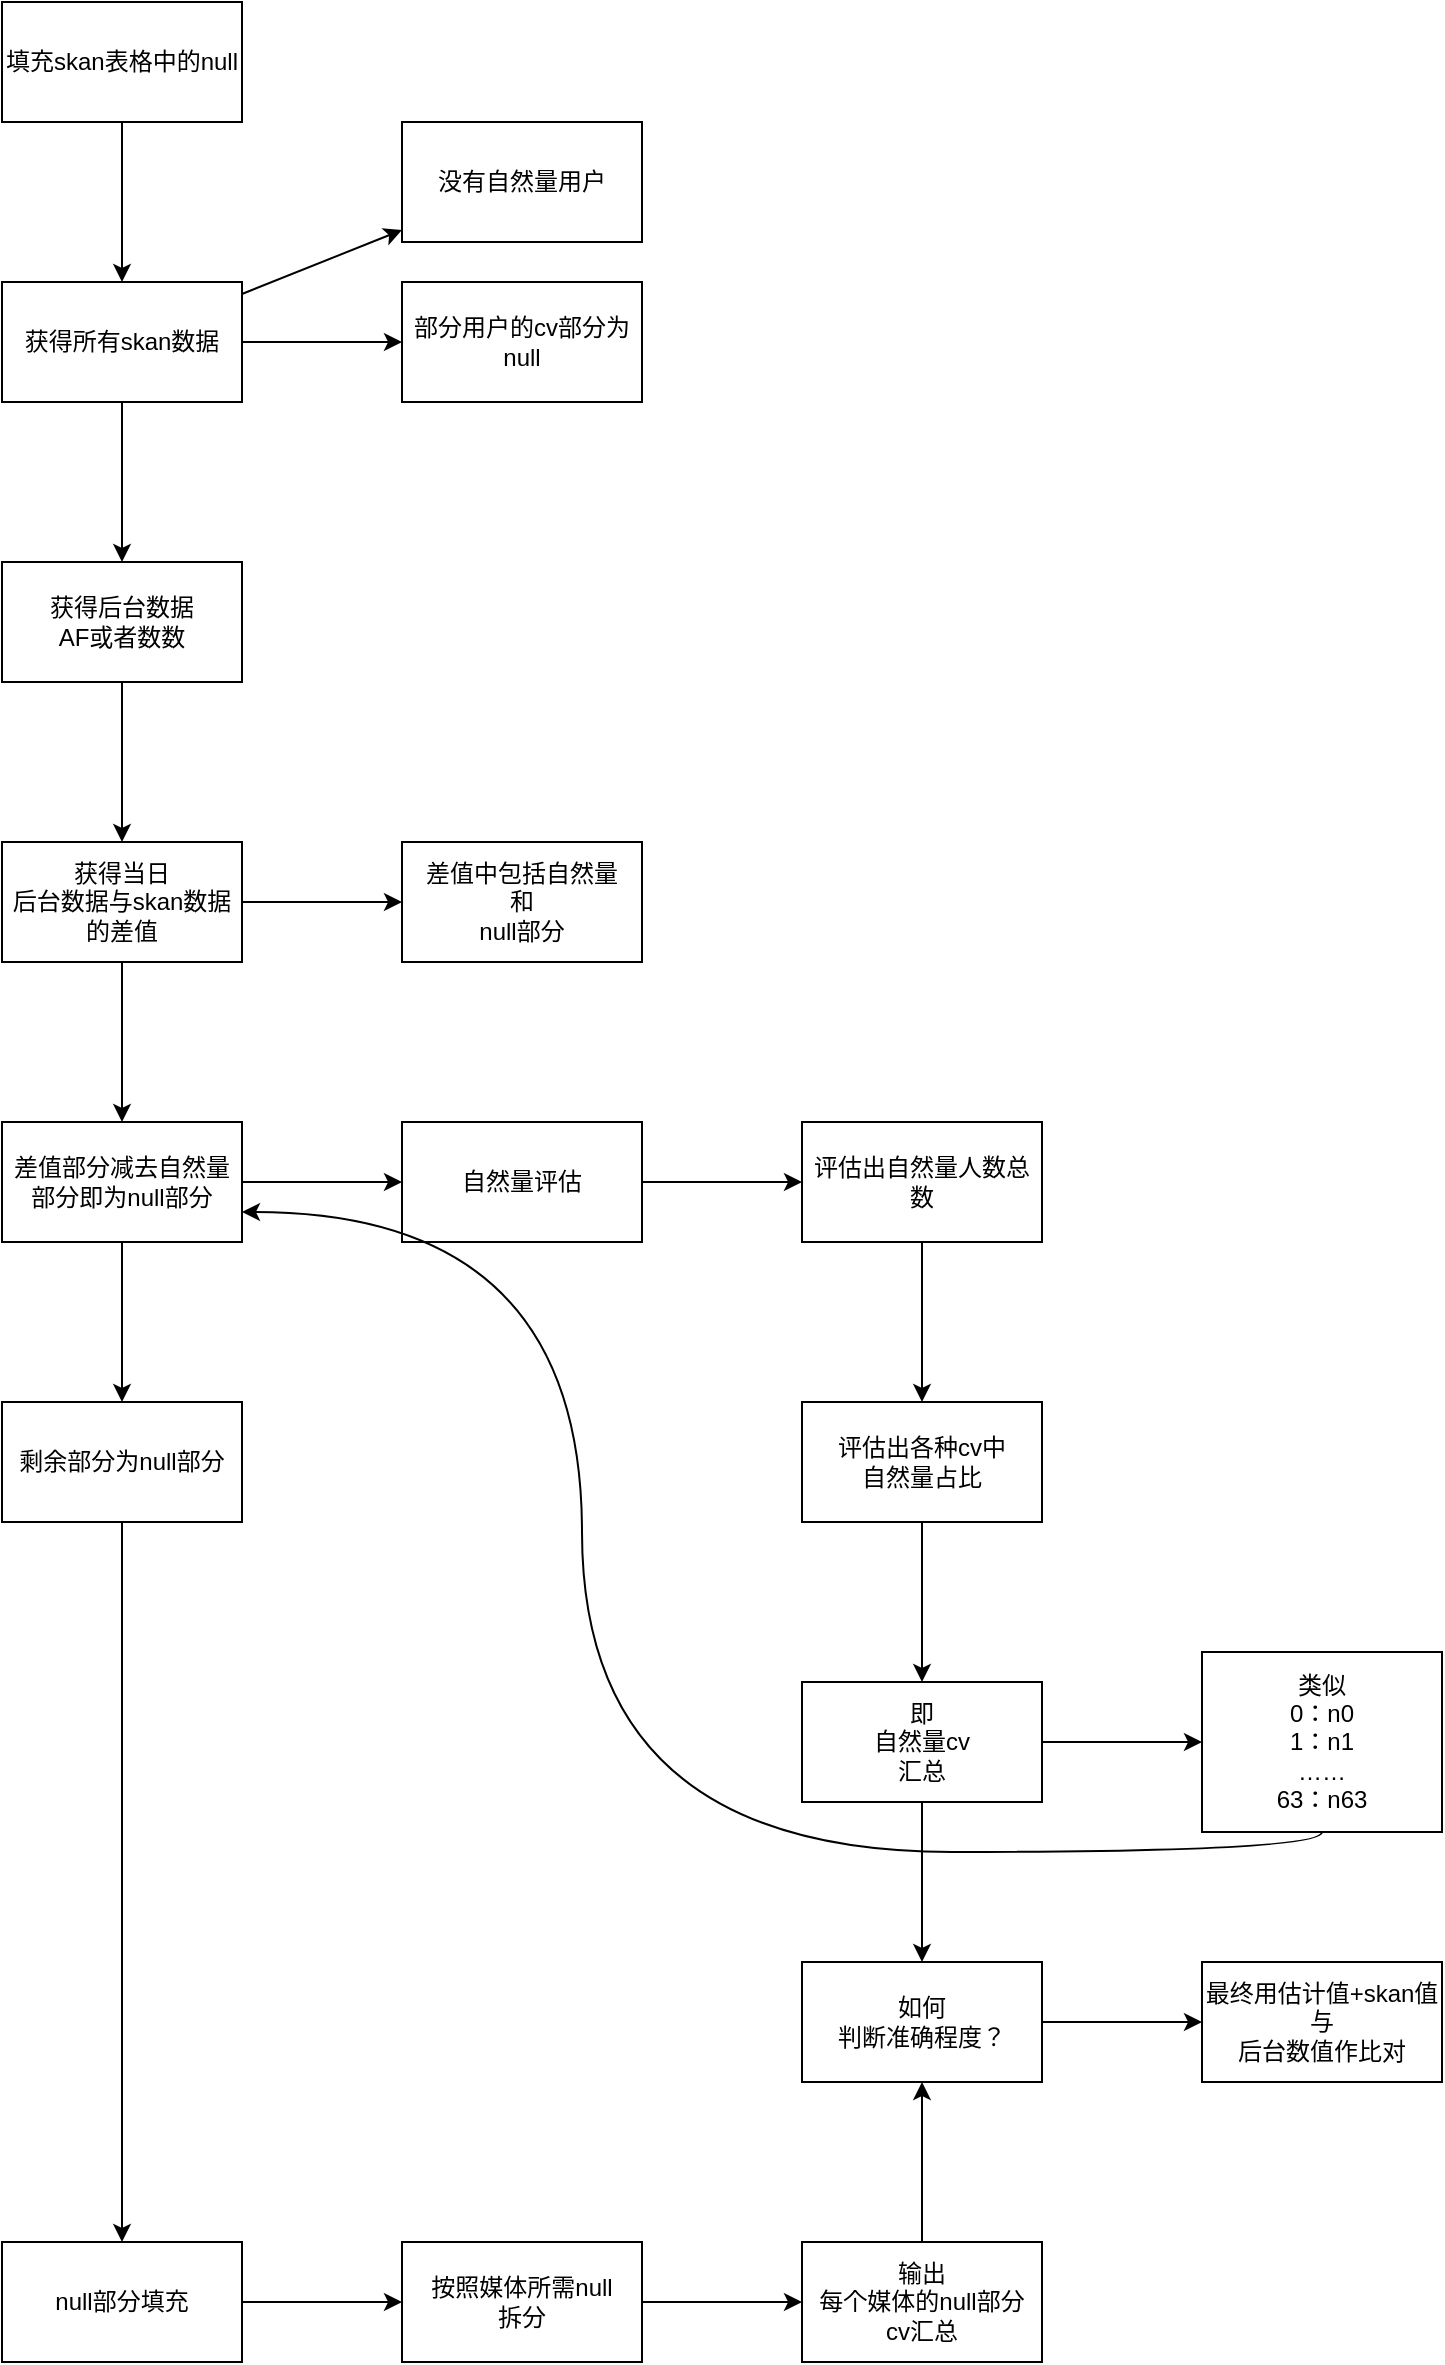 <mxfile>
    <diagram id="u_9b6bElYjkeZCzJcING" name="Page-1">
        <mxGraphModel dx="916" dy="593" grid="1" gridSize="10" guides="1" tooltips="1" connect="1" arrows="1" fold="1" page="1" pageScale="1" pageWidth="827" pageHeight="1169" math="0" shadow="0">
            <root>
                <mxCell id="0"/>
                <mxCell id="1" parent="0"/>
                <mxCell id="4" value="" style="edgeStyle=none;html=1;" edge="1" parent="1" source="2" target="3">
                    <mxGeometry relative="1" as="geometry"/>
                </mxCell>
                <mxCell id="2" value="填充skan表格中的null" style="rounded=0;whiteSpace=wrap;html=1;" vertex="1" parent="1">
                    <mxGeometry x="80" y="40" width="120" height="60" as="geometry"/>
                </mxCell>
                <mxCell id="6" value="" style="edgeStyle=none;html=1;" edge="1" parent="1" source="3" target="5">
                    <mxGeometry relative="1" as="geometry"/>
                </mxCell>
                <mxCell id="8" value="" style="edgeStyle=none;html=1;" edge="1" parent="1" source="3" target="7">
                    <mxGeometry relative="1" as="geometry"/>
                </mxCell>
                <mxCell id="10" value="" style="edgeStyle=none;html=1;" edge="1" parent="1" source="3" target="9">
                    <mxGeometry relative="1" as="geometry"/>
                </mxCell>
                <mxCell id="3" value="获得所有skan数据" style="whiteSpace=wrap;html=1;rounded=0;" vertex="1" parent="1">
                    <mxGeometry x="80" y="180" width="120" height="60" as="geometry"/>
                </mxCell>
                <mxCell id="5" value="部分用户的cv部分为null" style="whiteSpace=wrap;html=1;rounded=0;" vertex="1" parent="1">
                    <mxGeometry x="280" y="180" width="120" height="60" as="geometry"/>
                </mxCell>
                <mxCell id="7" value="没有自然量用户" style="whiteSpace=wrap;html=1;rounded=0;" vertex="1" parent="1">
                    <mxGeometry x="280" y="100" width="120" height="60" as="geometry"/>
                </mxCell>
                <mxCell id="12" value="" style="edgeStyle=none;html=1;" edge="1" parent="1" source="9" target="11">
                    <mxGeometry relative="1" as="geometry"/>
                </mxCell>
                <mxCell id="9" value="获得后台数据&lt;br&gt;AF或者数数" style="whiteSpace=wrap;html=1;rounded=0;" vertex="1" parent="1">
                    <mxGeometry x="80" y="320" width="120" height="60" as="geometry"/>
                </mxCell>
                <mxCell id="14" value="" style="edgeStyle=none;html=1;" edge="1" parent="1" source="11" target="13">
                    <mxGeometry relative="1" as="geometry"/>
                </mxCell>
                <mxCell id="16" value="" style="edgeStyle=none;html=1;" edge="1" parent="1" source="11" target="15">
                    <mxGeometry relative="1" as="geometry"/>
                </mxCell>
                <mxCell id="11" value="获得当日&lt;br&gt;后台数据与skan数据的差值" style="whiteSpace=wrap;html=1;rounded=0;" vertex="1" parent="1">
                    <mxGeometry x="80" y="460" width="120" height="60" as="geometry"/>
                </mxCell>
                <mxCell id="13" value="差值中包括自然量&lt;br&gt;和&lt;br&gt;null部分" style="whiteSpace=wrap;html=1;rounded=0;" vertex="1" parent="1">
                    <mxGeometry x="280" y="460" width="120" height="60" as="geometry"/>
                </mxCell>
                <mxCell id="18" value="" style="edgeStyle=none;html=1;" edge="1" parent="1" source="15" target="17">
                    <mxGeometry relative="1" as="geometry"/>
                </mxCell>
                <mxCell id="29" value="" style="edgeStyle=orthogonalEdgeStyle;curved=1;html=1;" edge="1" parent="1" source="15" target="28">
                    <mxGeometry relative="1" as="geometry"/>
                </mxCell>
                <mxCell id="15" value="差值部分减去自然量部分即为null部分" style="whiteSpace=wrap;html=1;rounded=0;" vertex="1" parent="1">
                    <mxGeometry x="80" y="600" width="120" height="60" as="geometry"/>
                </mxCell>
                <mxCell id="20" value="" style="edgeStyle=none;html=1;" edge="1" parent="1" source="17" target="19">
                    <mxGeometry relative="1" as="geometry"/>
                </mxCell>
                <mxCell id="17" value="自然量评估" style="whiteSpace=wrap;html=1;rounded=0;" vertex="1" parent="1">
                    <mxGeometry x="280" y="600" width="120" height="60" as="geometry"/>
                </mxCell>
                <mxCell id="22" value="" style="edgeStyle=none;html=1;" edge="1" parent="1" source="19" target="21">
                    <mxGeometry relative="1" as="geometry"/>
                </mxCell>
                <mxCell id="19" value="评估出自然量人数总数" style="whiteSpace=wrap;html=1;rounded=0;" vertex="1" parent="1">
                    <mxGeometry x="480" y="600" width="120" height="60" as="geometry"/>
                </mxCell>
                <mxCell id="24" value="" style="edgeStyle=none;html=1;" edge="1" parent="1" source="21" target="23">
                    <mxGeometry relative="1" as="geometry"/>
                </mxCell>
                <mxCell id="21" value="评估出各种cv中&lt;br&gt;自然量占比" style="whiteSpace=wrap;html=1;rounded=0;" vertex="1" parent="1">
                    <mxGeometry x="480" y="740" width="120" height="60" as="geometry"/>
                </mxCell>
                <mxCell id="26" value="" style="edgeStyle=none;html=1;" edge="1" parent="1" source="23" target="25">
                    <mxGeometry relative="1" as="geometry"/>
                </mxCell>
                <mxCell id="31" value="" style="edgeStyle=orthogonalEdgeStyle;curved=1;html=1;" edge="1" parent="1" source="23" target="30">
                    <mxGeometry relative="1" as="geometry"/>
                </mxCell>
                <mxCell id="23" value="即&lt;br&gt;自然量cv&lt;br&gt;汇总" style="whiteSpace=wrap;html=1;rounded=0;" vertex="1" parent="1">
                    <mxGeometry x="480" y="880" width="120" height="60" as="geometry"/>
                </mxCell>
                <mxCell id="27" style="edgeStyle=orthogonalEdgeStyle;html=1;exitX=0.5;exitY=1;exitDx=0;exitDy=0;entryX=1;entryY=0.75;entryDx=0;entryDy=0;curved=1;" edge="1" parent="1" source="25" target="15">
                    <mxGeometry relative="1" as="geometry">
                        <Array as="points">
                            <mxPoint x="740" y="965"/>
                            <mxPoint x="370" y="965"/>
                            <mxPoint x="370" y="645"/>
                        </Array>
                    </mxGeometry>
                </mxCell>
                <mxCell id="25" value="类似&lt;br&gt;0：n0&lt;br&gt;1：n1&lt;br&gt;……&lt;br&gt;63：n63" style="whiteSpace=wrap;html=1;rounded=0;" vertex="1" parent="1">
                    <mxGeometry x="680" y="865" width="120" height="90" as="geometry"/>
                </mxCell>
                <mxCell id="33" value="" style="html=1;" edge="1" parent="1" source="28" target="32">
                    <mxGeometry relative="1" as="geometry"/>
                </mxCell>
                <mxCell id="28" value="剩余部分为null部分" style="whiteSpace=wrap;html=1;rounded=0;" vertex="1" parent="1">
                    <mxGeometry x="80" y="740" width="120" height="60" as="geometry"/>
                </mxCell>
                <mxCell id="40" value="" style="edgeStyle=none;html=1;" edge="1" parent="1" source="30" target="39">
                    <mxGeometry relative="1" as="geometry"/>
                </mxCell>
                <mxCell id="30" value="如何&lt;br&gt;判断准确程度？" style="whiteSpace=wrap;html=1;rounded=0;" vertex="1" parent="1">
                    <mxGeometry x="480" y="1020" width="120" height="60" as="geometry"/>
                </mxCell>
                <mxCell id="35" value="" style="edgeStyle=none;html=1;" edge="1" parent="1" source="32" target="34">
                    <mxGeometry relative="1" as="geometry"/>
                </mxCell>
                <mxCell id="32" value="null部分填充" style="whiteSpace=wrap;html=1;rounded=0;" vertex="1" parent="1">
                    <mxGeometry x="80" y="1160" width="120" height="60" as="geometry"/>
                </mxCell>
                <mxCell id="37" value="" style="edgeStyle=none;html=1;" edge="1" parent="1" source="34" target="36">
                    <mxGeometry relative="1" as="geometry"/>
                </mxCell>
                <mxCell id="34" value="按照媒体所需null&lt;br&gt;拆分" style="whiteSpace=wrap;html=1;rounded=0;" vertex="1" parent="1">
                    <mxGeometry x="280" y="1160" width="120" height="60" as="geometry"/>
                </mxCell>
                <mxCell id="38" value="" style="edgeStyle=none;html=1;" edge="1" parent="1" source="36" target="30">
                    <mxGeometry relative="1" as="geometry"/>
                </mxCell>
                <mxCell id="36" value="输出&lt;br&gt;每个媒体的null部分&lt;br&gt;cv汇总" style="whiteSpace=wrap;html=1;rounded=0;" vertex="1" parent="1">
                    <mxGeometry x="480" y="1160" width="120" height="60" as="geometry"/>
                </mxCell>
                <mxCell id="39" value="最终用估计值+skan值&lt;br&gt;与&lt;br&gt;后台数值作比对" style="whiteSpace=wrap;html=1;rounded=0;" vertex="1" parent="1">
                    <mxGeometry x="680" y="1020" width="120" height="60" as="geometry"/>
                </mxCell>
            </root>
        </mxGraphModel>
    </diagram>
</mxfile>